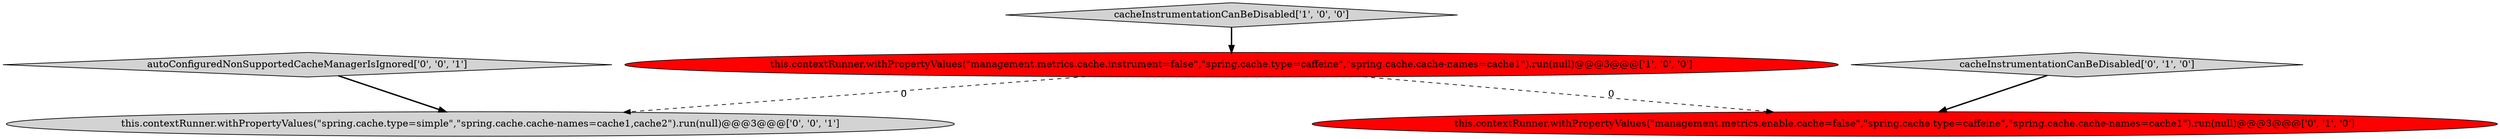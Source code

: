 digraph {
0 [style = filled, label = "this.contextRunner.withPropertyValues(\"management.metrics.cache.instrument=false\",\"spring.cache.type=caffeine\",\"spring.cache.cache-names=cache1\").run(null)@@@3@@@['1', '0', '0']", fillcolor = red, shape = ellipse image = "AAA1AAABBB1BBB"];
1 [style = filled, label = "cacheInstrumentationCanBeDisabled['1', '0', '0']", fillcolor = lightgray, shape = diamond image = "AAA0AAABBB1BBB"];
2 [style = filled, label = "cacheInstrumentationCanBeDisabled['0', '1', '0']", fillcolor = lightgray, shape = diamond image = "AAA0AAABBB2BBB"];
5 [style = filled, label = "this.contextRunner.withPropertyValues(\"spring.cache.type=simple\",\"spring.cache.cache-names=cache1,cache2\").run(null)@@@3@@@['0', '0', '1']", fillcolor = lightgray, shape = ellipse image = "AAA0AAABBB3BBB"];
4 [style = filled, label = "autoConfiguredNonSupportedCacheManagerIsIgnored['0', '0', '1']", fillcolor = lightgray, shape = diamond image = "AAA0AAABBB3BBB"];
3 [style = filled, label = "this.contextRunner.withPropertyValues(\"management.metrics.enable.cache=false\",\"spring.cache.type=caffeine\",\"spring.cache.cache-names=cache1\").run(null)@@@3@@@['0', '1', '0']", fillcolor = red, shape = ellipse image = "AAA1AAABBB2BBB"];
0->3 [style = dashed, label="0"];
1->0 [style = bold, label=""];
0->5 [style = dashed, label="0"];
4->5 [style = bold, label=""];
2->3 [style = bold, label=""];
}
